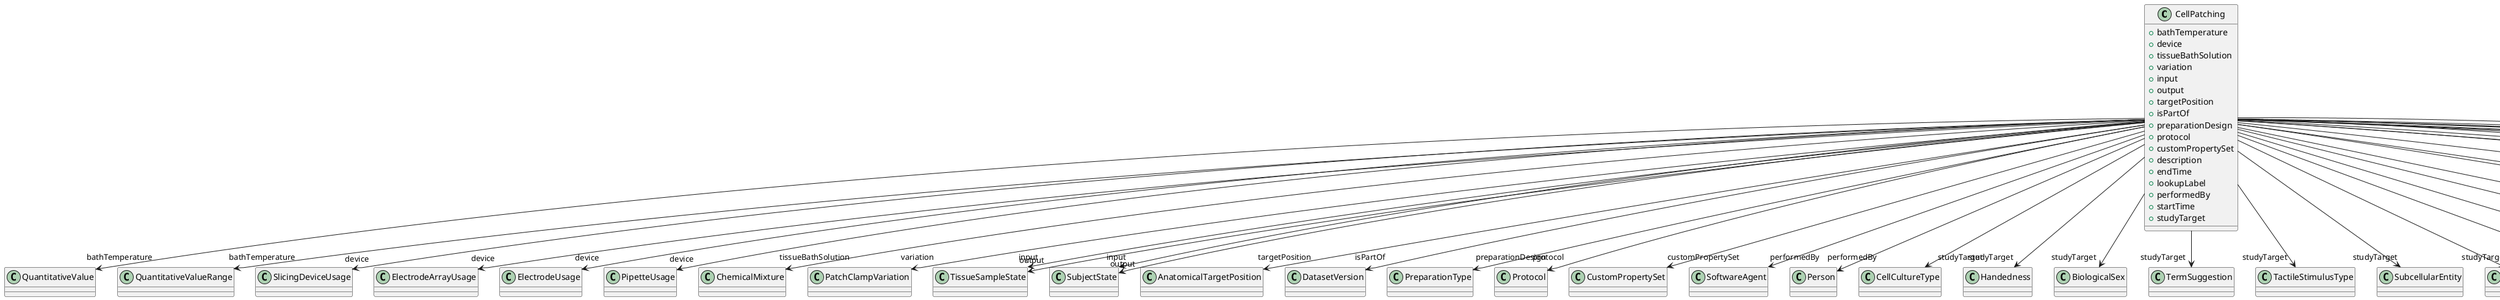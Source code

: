 @startuml
class CellPatching {
+bathTemperature
+device
+tissueBathSolution
+variation
+input
+output
+targetPosition
+isPartOf
+preparationDesign
+protocol
+customPropertySet
+description
+endTime
+lookupLabel
+performedBy
+startTime
+studyTarget

}
CellPatching -d-> "bathTemperature" QuantitativeValue
CellPatching -d-> "bathTemperature" QuantitativeValueRange
CellPatching -d-> "device" SlicingDeviceUsage
CellPatching -d-> "device" ElectrodeArrayUsage
CellPatching -d-> "device" ElectrodeUsage
CellPatching -d-> "device" PipetteUsage
CellPatching -d-> "tissueBathSolution" ChemicalMixture
CellPatching -d-> "variation" PatchClampVariation
CellPatching -d-> "input" TissueSampleState
CellPatching -d-> "input" SubjectState
CellPatching -d-> "output" TissueSampleState
CellPatching -d-> "output" SubjectState
CellPatching -d-> "targetPosition" AnatomicalTargetPosition
CellPatching -d-> "isPartOf" DatasetVersion
CellPatching -d-> "preparationDesign" PreparationType
CellPatching -d-> "protocol" Protocol
CellPatching -d-> "customPropertySet" CustomPropertySet
CellPatching -d-> "performedBy" SoftwareAgent
CellPatching -d-> "performedBy" Person
CellPatching -d-> "studyTarget" CellCultureType
CellPatching -d-> "studyTarget" Handedness
CellPatching -d-> "studyTarget" BiologicalSex
CellPatching -d-> "studyTarget" TermSuggestion
CellPatching -d-> "studyTarget" TactileStimulusType
CellPatching -d-> "studyTarget" SubcellularEntity
CellPatching -d-> "studyTarget" OrganismSubstance
CellPatching -d-> "studyTarget" CellType
CellPatching -d-> "studyTarget" UBERONParcellation
CellPatching -d-> "studyTarget" VisualStimulusType
CellPatching -d-> "studyTarget" GustatoryStimulusType
CellPatching -d-> "studyTarget" MolecularEntity
CellPatching -d-> "studyTarget" ElectricalStimulusType
CellPatching -d-> "studyTarget" GeneticStrainType
CellPatching -d-> "studyTarget" Organ
CellPatching -d-> "studyTarget" BreedingType
CellPatching -d-> "studyTarget" DiseaseModel
CellPatching -d-> "studyTarget" OlfactoryStimulusType
CellPatching -d-> "studyTarget" Species
CellPatching -d-> "studyTarget" OrganismSystem
CellPatching -d-> "studyTarget" BiologicalOrder
CellPatching -d-> "studyTarget" OpticalStimulusType
CellPatching -d-> "studyTarget" Disease
CellPatching -d-> "studyTarget" AuditoryStimulusType
CellPatching -d-> "studyTarget" ParcellationEntityVersion
CellPatching -d-> "studyTarget" CustomAnatomicalEntity

@enduml